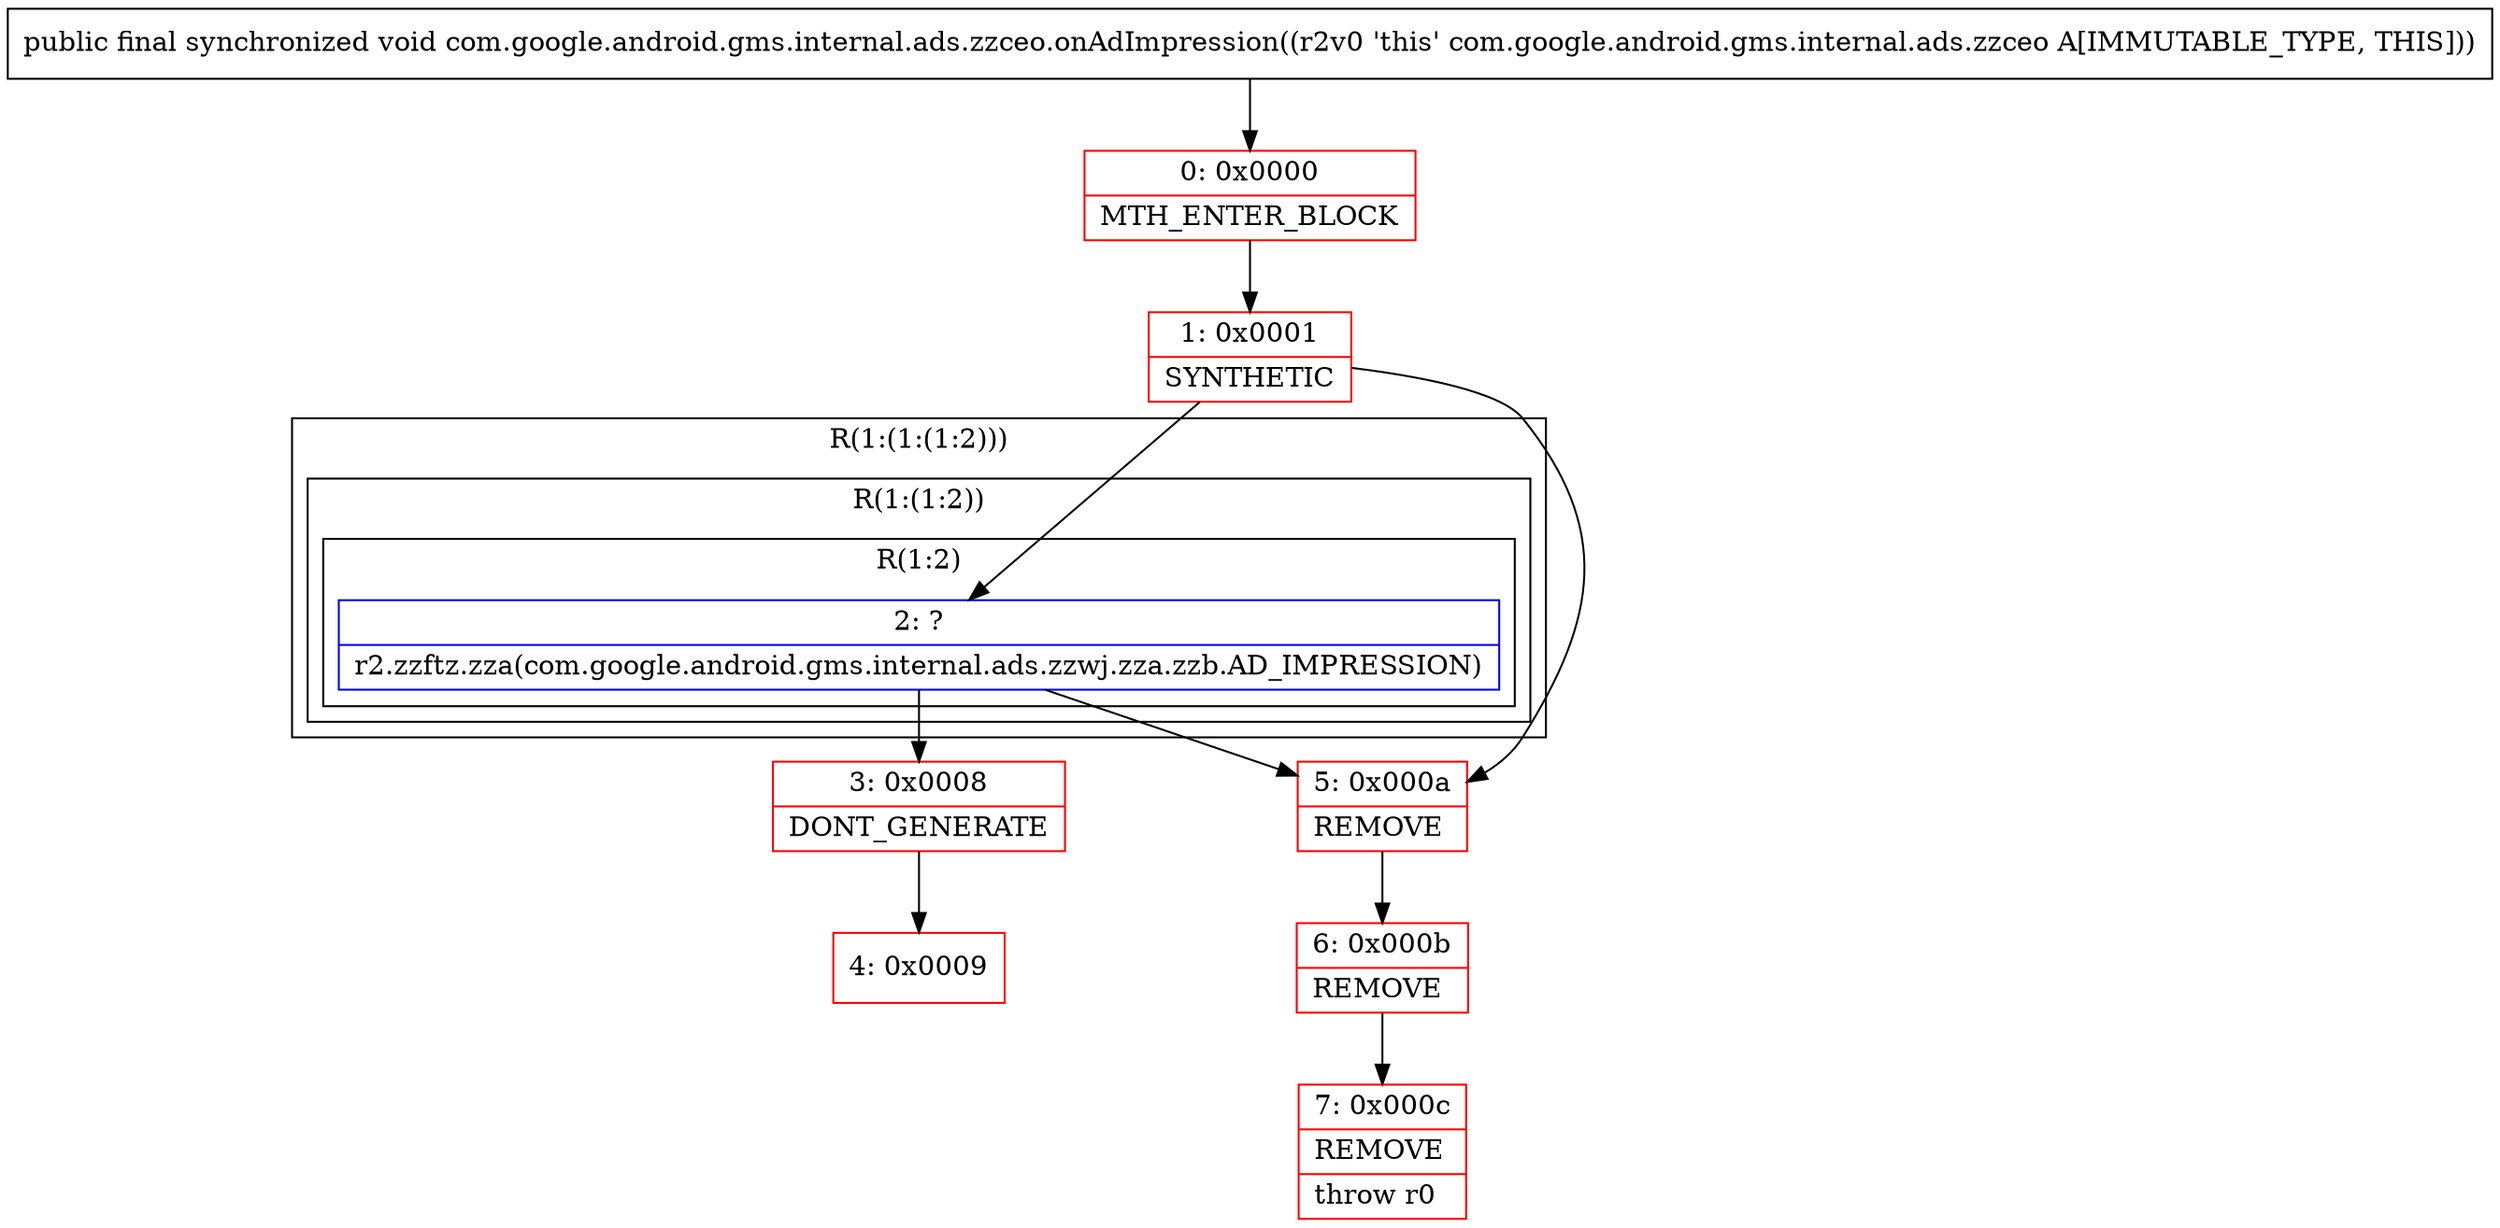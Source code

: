 digraph "CFG forcom.google.android.gms.internal.ads.zzceo.onAdImpression()V" {
subgraph cluster_Region_148249107 {
label = "R(1:(1:(1:2)))";
node [shape=record,color=blue];
subgraph cluster_Region_743968312 {
label = "R(1:(1:2))";
node [shape=record,color=blue];
subgraph cluster_Region_1195880580 {
label = "R(1:2)";
node [shape=record,color=blue];
Node_2 [shape=record,label="{2\:\ ?|r2.zzftz.zza(com.google.android.gms.internal.ads.zzwj.zza.zzb.AD_IMPRESSION)\l}"];
}
}
}
Node_0 [shape=record,color=red,label="{0\:\ 0x0000|MTH_ENTER_BLOCK\l}"];
Node_1 [shape=record,color=red,label="{1\:\ 0x0001|SYNTHETIC\l}"];
Node_3 [shape=record,color=red,label="{3\:\ 0x0008|DONT_GENERATE\l}"];
Node_4 [shape=record,color=red,label="{4\:\ 0x0009}"];
Node_5 [shape=record,color=red,label="{5\:\ 0x000a|REMOVE\l}"];
Node_6 [shape=record,color=red,label="{6\:\ 0x000b|REMOVE\l}"];
Node_7 [shape=record,color=red,label="{7\:\ 0x000c|REMOVE\l|throw r0\l}"];
MethodNode[shape=record,label="{public final synchronized void com.google.android.gms.internal.ads.zzceo.onAdImpression((r2v0 'this' com.google.android.gms.internal.ads.zzceo A[IMMUTABLE_TYPE, THIS])) }"];
MethodNode -> Node_0;
Node_2 -> Node_3;
Node_2 -> Node_5;
Node_0 -> Node_1;
Node_1 -> Node_2;
Node_1 -> Node_5;
Node_3 -> Node_4;
Node_5 -> Node_6;
Node_6 -> Node_7;
}

